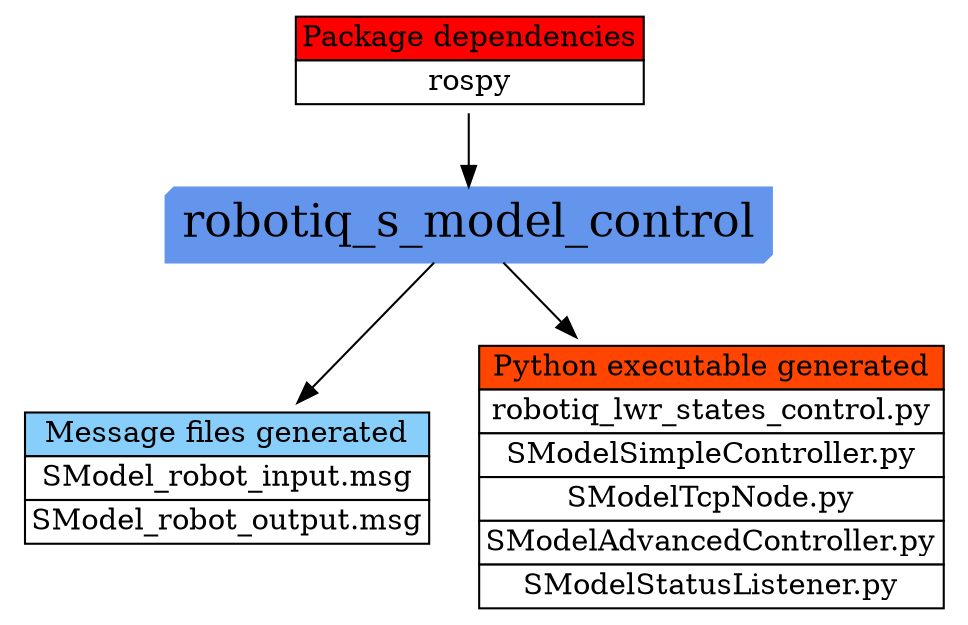 digraph PkgGenerationGraph {
nodesep=0.1;
node [ shape=plaintext];
robotiq_s_model_control [ shape=box3d style=filled color="#6495ED" fontsize=22];
find_package [ label=<<table BGCOLOR="#FFFFFF" BORDER="0" CELLBORDER="1" CELLSPACING="0">
  <tr>
    <td ALIGN="CENTER" BGCOLOR="#FF0000" COLSPAN="1">Package dependencies</td>
  </tr>
  <tr>
    <td ALIGN="CENTER" BGCOLOR="#FFFFFF" COLSPAN="1">rospy</td>
  </tr>
</table>
>];
add_message_files [ label=<<table BGCOLOR="#FFFFFF" BORDER="0" CELLBORDER="1" CELLSPACING="0">
  <tr>
    <td ALIGN="CENTER" BGCOLOR="#87CEFA" COLSPAN="1">Message files generated</td>
  </tr>
  <tr>
    <td ALIGN="CENTER" BGCOLOR="#FFFFFF" COLSPAN="1">SModel_robot_input.msg</td>
  </tr>
  <tr>
    <td ALIGN="CENTER" BGCOLOR="#FFFFFF" COLSPAN="1">SModel_robot_output.msg</td>
  </tr>
</table>
>];
add_py_executable [ label=<<table BGCOLOR="#FFFFFF" BORDER="0" CELLBORDER="1" CELLSPACING="0">
  <tr>
    <td ALIGN="CENTER" BGCOLOR="#FF4500" COLSPAN="1">Python executable generated</td>
  </tr>
  <tr>
    <td ALIGN="CENTER" BGCOLOR="#FFFFFF" COLSPAN="1">robotiq_lwr_states_control.py</td>
  </tr>
  <tr>
    <td ALIGN="CENTER" BGCOLOR="#FFFFFF" COLSPAN="1">SModelSimpleController.py</td>
  </tr>
  <tr>
    <td ALIGN="CENTER" BGCOLOR="#FFFFFF" COLSPAN="1">SModelTcpNode.py</td>
  </tr>
  <tr>
    <td ALIGN="CENTER" BGCOLOR="#FFFFFF" COLSPAN="1">SModelAdvancedController.py</td>
  </tr>
  <tr>
    <td ALIGN="CENTER" BGCOLOR="#FFFFFF" COLSPAN="1">SModelStatusListener.py</td>
  </tr>
</table>
>];
find_package -> robotiq_s_model_control;
robotiq_s_model_control -> add_message_files;
robotiq_s_model_control -> add_py_executable;
}
